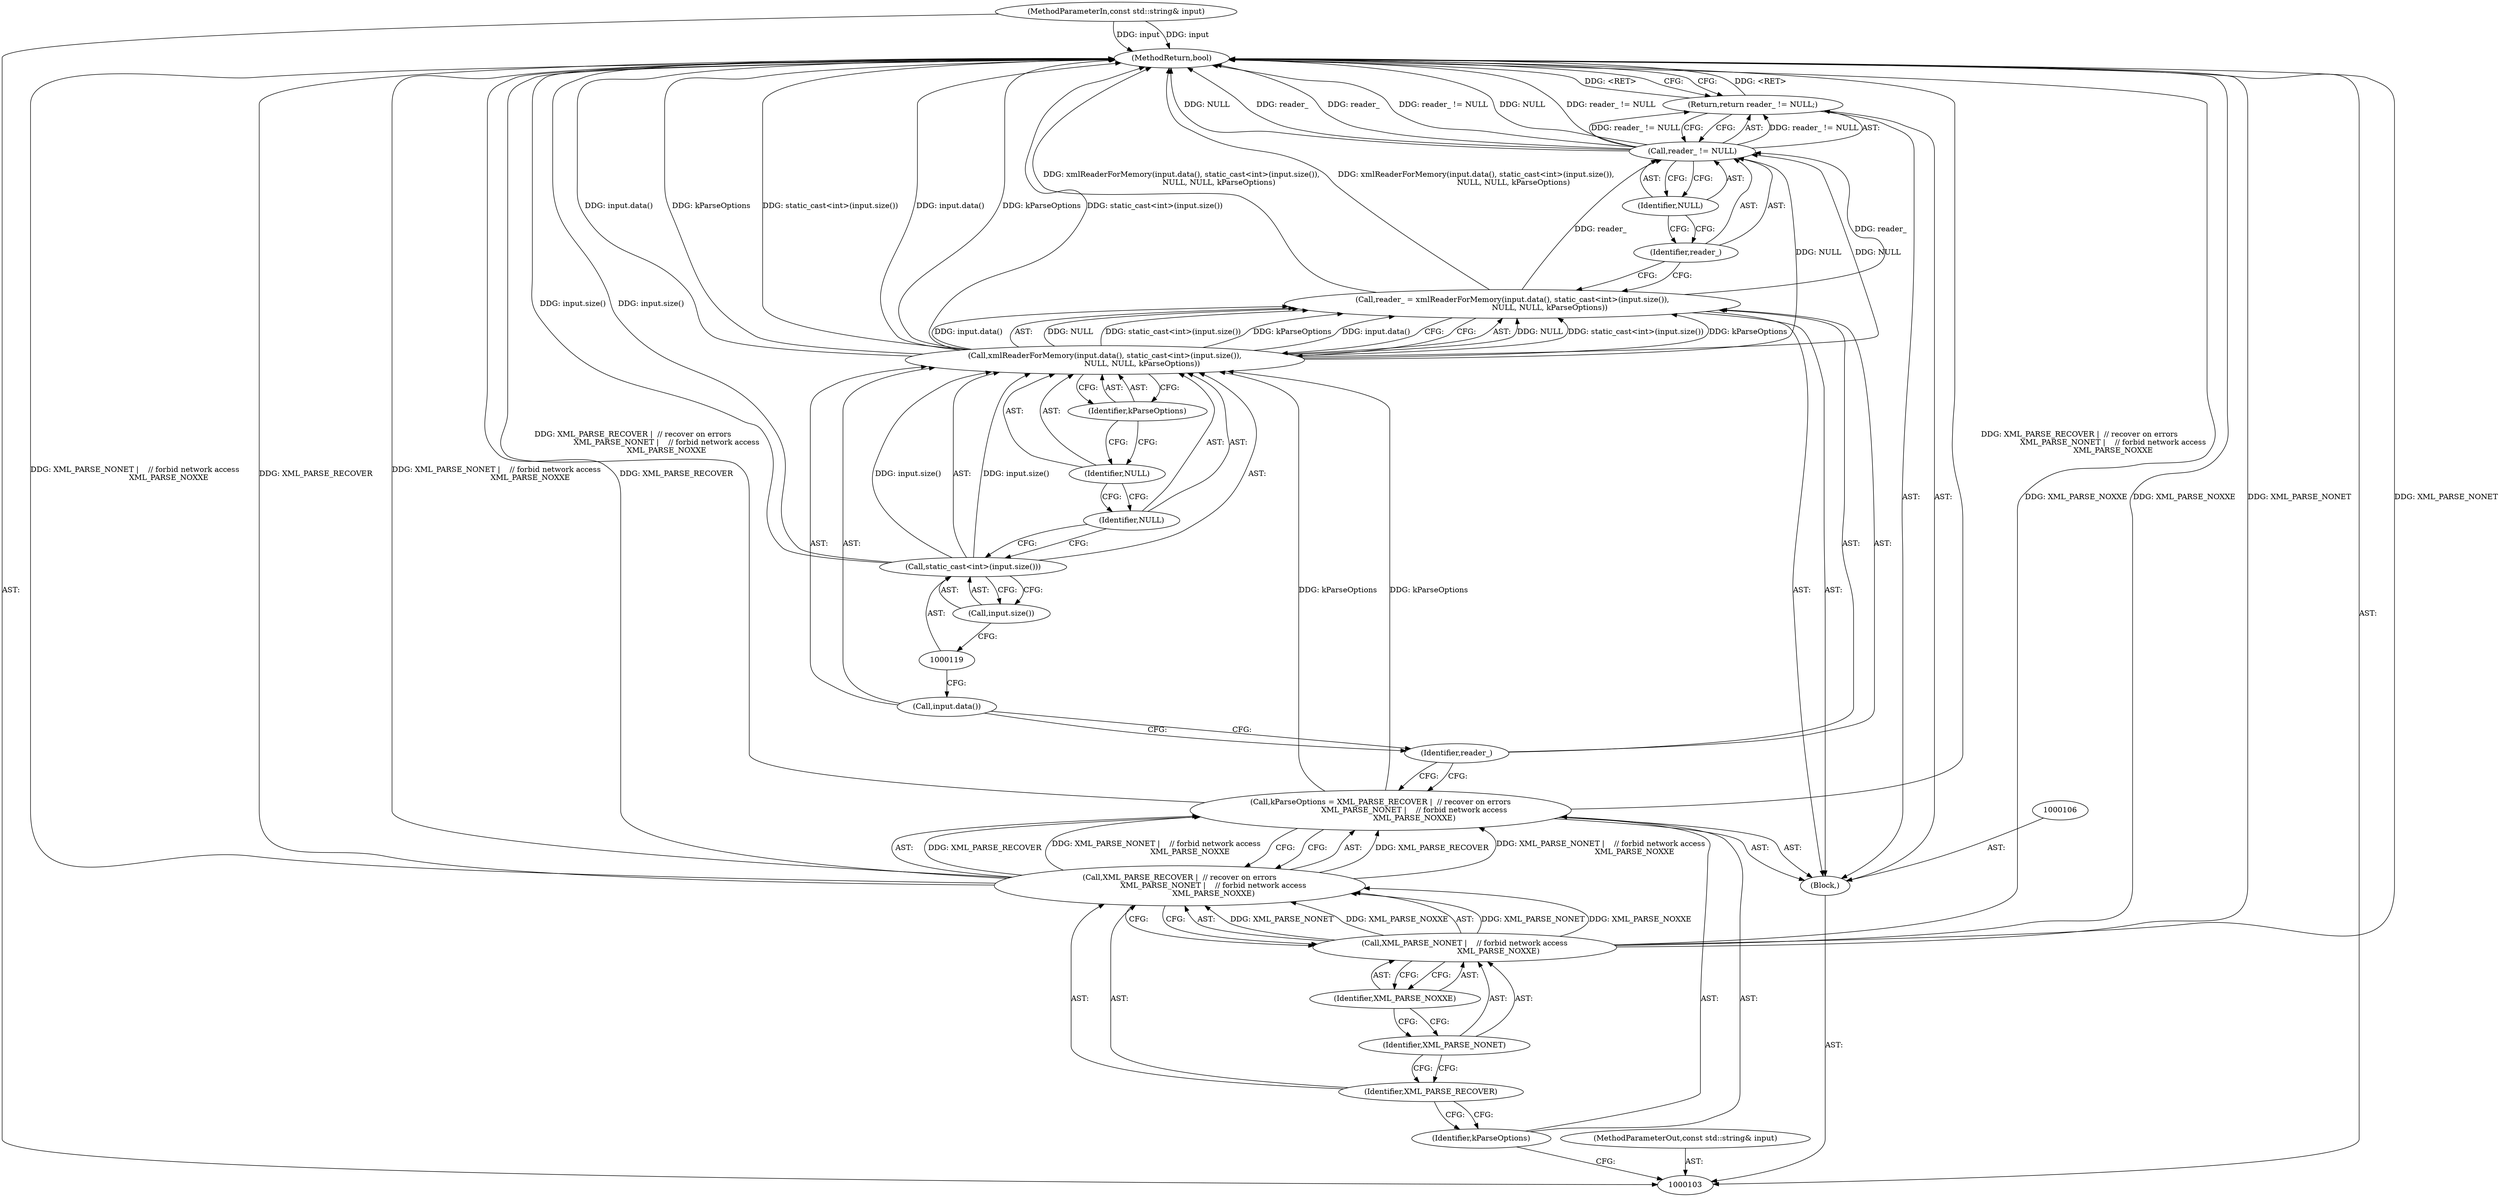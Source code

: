 digraph "1_Chrome_ce1446c00f0fd8f5a3b00727421be2124cb7370f" {
"1000128" [label="(MethodReturn,bool)"];
"1000104" [label="(MethodParameterIn,const std::string& input)"];
"1000169" [label="(MethodParameterOut,const std::string& input)"];
"1000105" [label="(Block,)"];
"1000107" [label="(Call,kParseOptions = XML_PARSE_RECOVER |  // recover on errors\n                            XML_PARSE_NONET |    // forbid network access\n                            XML_PARSE_NOXXE)"];
"1000108" [label="(Identifier,kParseOptions)"];
"1000109" [label="(Call,XML_PARSE_RECOVER |  // recover on errors\n                            XML_PARSE_NONET |    // forbid network access\n                            XML_PARSE_NOXXE)"];
"1000110" [label="(Identifier,XML_PARSE_RECOVER)"];
"1000111" [label="(Call,XML_PARSE_NONET |    // forbid network access\n                            XML_PARSE_NOXXE)"];
"1000112" [label="(Identifier,XML_PARSE_NONET)"];
"1000113" [label="(Identifier,XML_PARSE_NOXXE)"];
"1000116" [label="(Call,xmlReaderForMemory(input.data(), static_cast<int>(input.size()),\n                               NULL, NULL, kParseOptions))"];
"1000114" [label="(Call,reader_ = xmlReaderForMemory(input.data(), static_cast<int>(input.size()),\n                               NULL, NULL, kParseOptions))"];
"1000115" [label="(Identifier,reader_)"];
"1000117" [label="(Call,input.data())"];
"1000118" [label="(Call,static_cast<int>(input.size()))"];
"1000120" [label="(Call,input.size())"];
"1000121" [label="(Identifier,NULL)"];
"1000122" [label="(Identifier,NULL)"];
"1000123" [label="(Identifier,kParseOptions)"];
"1000124" [label="(Return,return reader_ != NULL;)"];
"1000127" [label="(Identifier,NULL)"];
"1000125" [label="(Call,reader_ != NULL)"];
"1000126" [label="(Identifier,reader_)"];
"1000128" -> "1000103"  [label="AST: "];
"1000128" -> "1000124"  [label="CFG: "];
"1000116" -> "1000128"  [label="DDG: input.data()"];
"1000116" -> "1000128"  [label="DDG: kParseOptions"];
"1000116" -> "1000128"  [label="DDG: static_cast<int>(input.size())"];
"1000125" -> "1000128"  [label="DDG: reader_"];
"1000125" -> "1000128"  [label="DDG: reader_ != NULL"];
"1000125" -> "1000128"  [label="DDG: NULL"];
"1000104" -> "1000128"  [label="DDG: input"];
"1000111" -> "1000128"  [label="DDG: XML_PARSE_NONET"];
"1000111" -> "1000128"  [label="DDG: XML_PARSE_NOXXE"];
"1000107" -> "1000128"  [label="DDG: XML_PARSE_RECOVER |  // recover on errors\n                            XML_PARSE_NONET |    // forbid network access\n                            XML_PARSE_NOXXE"];
"1000109" -> "1000128"  [label="DDG: XML_PARSE_RECOVER"];
"1000109" -> "1000128"  [label="DDG: XML_PARSE_NONET |    // forbid network access\n                            XML_PARSE_NOXXE"];
"1000118" -> "1000128"  [label="DDG: input.size()"];
"1000114" -> "1000128"  [label="DDG: xmlReaderForMemory(input.data(), static_cast<int>(input.size()),\n                               NULL, NULL, kParseOptions)"];
"1000124" -> "1000128"  [label="DDG: <RET>"];
"1000104" -> "1000103"  [label="AST: "];
"1000104" -> "1000128"  [label="DDG: input"];
"1000169" -> "1000103"  [label="AST: "];
"1000105" -> "1000103"  [label="AST: "];
"1000106" -> "1000105"  [label="AST: "];
"1000107" -> "1000105"  [label="AST: "];
"1000114" -> "1000105"  [label="AST: "];
"1000124" -> "1000105"  [label="AST: "];
"1000107" -> "1000105"  [label="AST: "];
"1000107" -> "1000109"  [label="CFG: "];
"1000108" -> "1000107"  [label="AST: "];
"1000109" -> "1000107"  [label="AST: "];
"1000115" -> "1000107"  [label="CFG: "];
"1000107" -> "1000128"  [label="DDG: XML_PARSE_RECOVER |  // recover on errors\n                            XML_PARSE_NONET |    // forbid network access\n                            XML_PARSE_NOXXE"];
"1000109" -> "1000107"  [label="DDG: XML_PARSE_RECOVER"];
"1000109" -> "1000107"  [label="DDG: XML_PARSE_NONET |    // forbid network access\n                            XML_PARSE_NOXXE"];
"1000107" -> "1000116"  [label="DDG: kParseOptions"];
"1000108" -> "1000107"  [label="AST: "];
"1000108" -> "1000103"  [label="CFG: "];
"1000110" -> "1000108"  [label="CFG: "];
"1000109" -> "1000107"  [label="AST: "];
"1000109" -> "1000111"  [label="CFG: "];
"1000110" -> "1000109"  [label="AST: "];
"1000111" -> "1000109"  [label="AST: "];
"1000107" -> "1000109"  [label="CFG: "];
"1000109" -> "1000128"  [label="DDG: XML_PARSE_RECOVER"];
"1000109" -> "1000128"  [label="DDG: XML_PARSE_NONET |    // forbid network access\n                            XML_PARSE_NOXXE"];
"1000109" -> "1000107"  [label="DDG: XML_PARSE_RECOVER"];
"1000109" -> "1000107"  [label="DDG: XML_PARSE_NONET |    // forbid network access\n                            XML_PARSE_NOXXE"];
"1000111" -> "1000109"  [label="DDG: XML_PARSE_NONET"];
"1000111" -> "1000109"  [label="DDG: XML_PARSE_NOXXE"];
"1000110" -> "1000109"  [label="AST: "];
"1000110" -> "1000108"  [label="CFG: "];
"1000112" -> "1000110"  [label="CFG: "];
"1000111" -> "1000109"  [label="AST: "];
"1000111" -> "1000113"  [label="CFG: "];
"1000112" -> "1000111"  [label="AST: "];
"1000113" -> "1000111"  [label="AST: "];
"1000109" -> "1000111"  [label="CFG: "];
"1000111" -> "1000128"  [label="DDG: XML_PARSE_NONET"];
"1000111" -> "1000128"  [label="DDG: XML_PARSE_NOXXE"];
"1000111" -> "1000109"  [label="DDG: XML_PARSE_NONET"];
"1000111" -> "1000109"  [label="DDG: XML_PARSE_NOXXE"];
"1000112" -> "1000111"  [label="AST: "];
"1000112" -> "1000110"  [label="CFG: "];
"1000113" -> "1000112"  [label="CFG: "];
"1000113" -> "1000111"  [label="AST: "];
"1000113" -> "1000112"  [label="CFG: "];
"1000111" -> "1000113"  [label="CFG: "];
"1000116" -> "1000114"  [label="AST: "];
"1000116" -> "1000123"  [label="CFG: "];
"1000117" -> "1000116"  [label="AST: "];
"1000118" -> "1000116"  [label="AST: "];
"1000121" -> "1000116"  [label="AST: "];
"1000122" -> "1000116"  [label="AST: "];
"1000123" -> "1000116"  [label="AST: "];
"1000114" -> "1000116"  [label="CFG: "];
"1000116" -> "1000128"  [label="DDG: input.data()"];
"1000116" -> "1000128"  [label="DDG: kParseOptions"];
"1000116" -> "1000128"  [label="DDG: static_cast<int>(input.size())"];
"1000116" -> "1000114"  [label="DDG: NULL"];
"1000116" -> "1000114"  [label="DDG: static_cast<int>(input.size())"];
"1000116" -> "1000114"  [label="DDG: kParseOptions"];
"1000116" -> "1000114"  [label="DDG: input.data()"];
"1000118" -> "1000116"  [label="DDG: input.size()"];
"1000107" -> "1000116"  [label="DDG: kParseOptions"];
"1000116" -> "1000125"  [label="DDG: NULL"];
"1000114" -> "1000105"  [label="AST: "];
"1000114" -> "1000116"  [label="CFG: "];
"1000115" -> "1000114"  [label="AST: "];
"1000116" -> "1000114"  [label="AST: "];
"1000126" -> "1000114"  [label="CFG: "];
"1000114" -> "1000128"  [label="DDG: xmlReaderForMemory(input.data(), static_cast<int>(input.size()),\n                               NULL, NULL, kParseOptions)"];
"1000116" -> "1000114"  [label="DDG: NULL"];
"1000116" -> "1000114"  [label="DDG: static_cast<int>(input.size())"];
"1000116" -> "1000114"  [label="DDG: kParseOptions"];
"1000116" -> "1000114"  [label="DDG: input.data()"];
"1000114" -> "1000125"  [label="DDG: reader_"];
"1000115" -> "1000114"  [label="AST: "];
"1000115" -> "1000107"  [label="CFG: "];
"1000117" -> "1000115"  [label="CFG: "];
"1000117" -> "1000116"  [label="AST: "];
"1000117" -> "1000115"  [label="CFG: "];
"1000119" -> "1000117"  [label="CFG: "];
"1000118" -> "1000116"  [label="AST: "];
"1000118" -> "1000120"  [label="CFG: "];
"1000119" -> "1000118"  [label="AST: "];
"1000120" -> "1000118"  [label="AST: "];
"1000121" -> "1000118"  [label="CFG: "];
"1000118" -> "1000128"  [label="DDG: input.size()"];
"1000118" -> "1000116"  [label="DDG: input.size()"];
"1000120" -> "1000118"  [label="AST: "];
"1000120" -> "1000119"  [label="CFG: "];
"1000118" -> "1000120"  [label="CFG: "];
"1000121" -> "1000116"  [label="AST: "];
"1000121" -> "1000118"  [label="CFG: "];
"1000122" -> "1000121"  [label="CFG: "];
"1000122" -> "1000116"  [label="AST: "];
"1000122" -> "1000121"  [label="CFG: "];
"1000123" -> "1000122"  [label="CFG: "];
"1000123" -> "1000116"  [label="AST: "];
"1000123" -> "1000122"  [label="CFG: "];
"1000116" -> "1000123"  [label="CFG: "];
"1000124" -> "1000105"  [label="AST: "];
"1000124" -> "1000125"  [label="CFG: "];
"1000125" -> "1000124"  [label="AST: "];
"1000128" -> "1000124"  [label="CFG: "];
"1000124" -> "1000128"  [label="DDG: <RET>"];
"1000125" -> "1000124"  [label="DDG: reader_ != NULL"];
"1000127" -> "1000125"  [label="AST: "];
"1000127" -> "1000126"  [label="CFG: "];
"1000125" -> "1000127"  [label="CFG: "];
"1000125" -> "1000124"  [label="AST: "];
"1000125" -> "1000127"  [label="CFG: "];
"1000126" -> "1000125"  [label="AST: "];
"1000127" -> "1000125"  [label="AST: "];
"1000124" -> "1000125"  [label="CFG: "];
"1000125" -> "1000128"  [label="DDG: reader_"];
"1000125" -> "1000128"  [label="DDG: reader_ != NULL"];
"1000125" -> "1000128"  [label="DDG: NULL"];
"1000125" -> "1000124"  [label="DDG: reader_ != NULL"];
"1000114" -> "1000125"  [label="DDG: reader_"];
"1000116" -> "1000125"  [label="DDG: NULL"];
"1000126" -> "1000125"  [label="AST: "];
"1000126" -> "1000114"  [label="CFG: "];
"1000127" -> "1000126"  [label="CFG: "];
}
